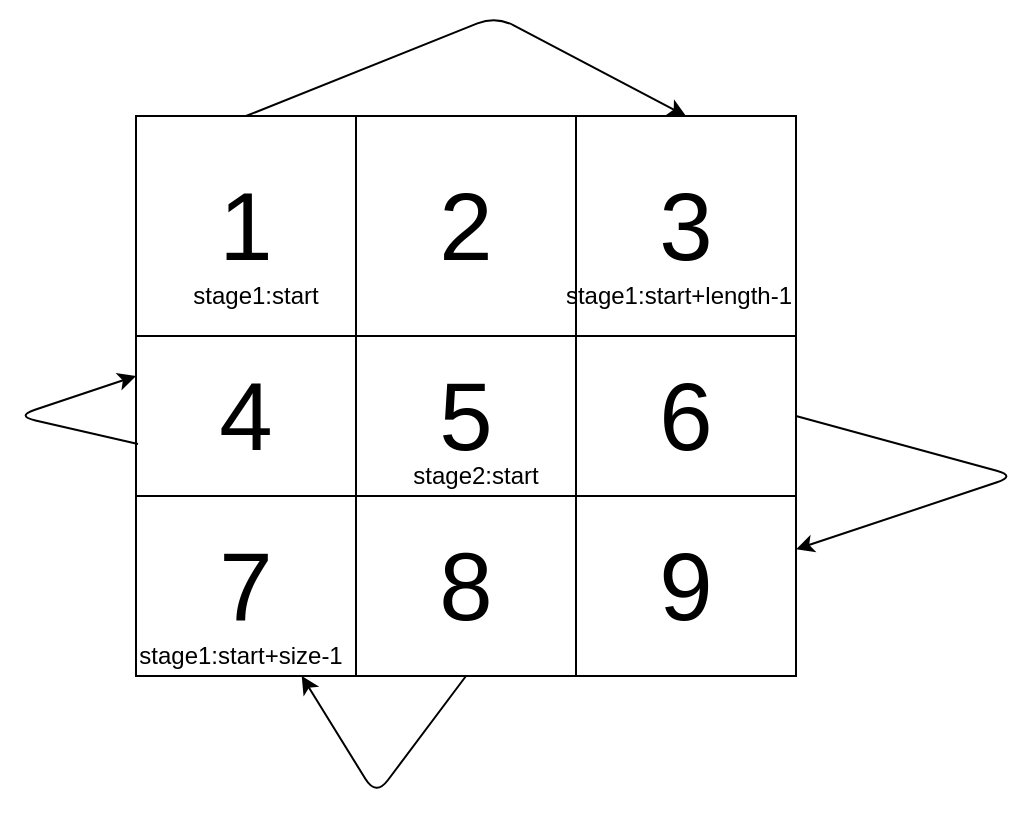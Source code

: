 <mxfile version="12.2.4" pages="1"><diagram id="_4UQdKb8Nr2KDpYczpor" name="Page-1"><mxGraphModel dx="2462" dy="1624" grid="1" gridSize="10" guides="1" tooltips="1" connect="1" arrows="1" fold="1" page="1" pageScale="1" pageWidth="827" pageHeight="1169" math="0" shadow="0"><root><mxCell id="0"/><mxCell id="1" parent="0"/><mxCell id="2" value="" style="rounded=0;whiteSpace=wrap;html=1;" parent="1" vertex="1"><mxGeometry x="-1570" y="-1090" width="320" height="280" as="geometry"/></mxCell><mxCell id="3" value="&lt;font style=&quot;font-size: 48px&quot;&gt;1&lt;/font&gt;" style="rounded=0;whiteSpace=wrap;html=1;" parent="1" vertex="1"><mxGeometry x="-1570" y="-1090" width="110" height="110" as="geometry"/></mxCell><mxCell id="4" value="&lt;font style=&quot;font-size: 48px&quot;&gt;4&lt;/font&gt;" style="rounded=0;whiteSpace=wrap;html=1;" parent="1" vertex="1"><mxGeometry x="-1570" y="-980" width="110" height="80" as="geometry"/></mxCell><mxCell id="5" value="&lt;font style=&quot;font-size: 48px&quot;&gt;7&lt;/font&gt;" style="rounded=0;whiteSpace=wrap;html=1;" parent="1" vertex="1"><mxGeometry x="-1570" y="-900" width="110" height="90" as="geometry"/></mxCell><mxCell id="6" value="&lt;font style=&quot;font-size: 48px&quot;&gt;2&lt;/font&gt;" style="rounded=0;whiteSpace=wrap;html=1;" parent="1" vertex="1"><mxGeometry x="-1460" y="-1090" width="110" height="110" as="geometry"/></mxCell><mxCell id="7" value="&lt;font style=&quot;font-size: 48px&quot;&gt;5&lt;/font&gt;" style="rounded=0;whiteSpace=wrap;html=1;" parent="1" vertex="1"><mxGeometry x="-1460" y="-980" width="110" height="80" as="geometry"/></mxCell><mxCell id="8" value="&lt;font style=&quot;font-size: 48px&quot;&gt;8&lt;/font&gt;" style="rounded=0;whiteSpace=wrap;html=1;" parent="1" vertex="1"><mxGeometry x="-1460" y="-900" width="110" height="90" as="geometry"/></mxCell><mxCell id="10" value="&lt;font style=&quot;font-size: 48px&quot;&gt;6&lt;/font&gt;" style="rounded=0;whiteSpace=wrap;html=1;" parent="1" vertex="1"><mxGeometry x="-1350" y="-980" width="110" height="80" as="geometry"/></mxCell><mxCell id="11" value="&lt;font style=&quot;font-size: 48px&quot;&gt;9&lt;/font&gt;" style="rounded=0;whiteSpace=wrap;html=1;" parent="1" vertex="1"><mxGeometry x="-1350" y="-900" width="110" height="90" as="geometry"/></mxCell><mxCell id="9" value="&lt;font style=&quot;font-size: 48px&quot;&gt;3&lt;/font&gt;" style="rounded=0;whiteSpace=wrap;html=1;" parent="1" vertex="1"><mxGeometry x="-1350" y="-1090" width="110" height="110" as="geometry"/></mxCell><mxCell id="12" value="" style="endArrow=classic;html=1;exitX=0.5;exitY=0;exitDx=0;exitDy=0;entryX=0.5;entryY=0;entryDx=0;entryDy=0;" parent="1" source="3" target="9" edge="1"><mxGeometry width="50" height="50" relative="1" as="geometry"><mxPoint x="-1510" y="-1035" as="sourcePoint"/><mxPoint x="-1460" y="-1085" as="targetPoint"/><Array as="points"><mxPoint x="-1390" y="-1140"/></Array></mxGeometry></mxCell><mxCell id="14" value="" style="endArrow=classic;html=1;exitX=1;exitY=0.5;exitDx=0;exitDy=0;" parent="1" source="10" target="11" edge="1"><mxGeometry width="50" height="50" relative="1" as="geometry"><mxPoint x="-1160" y="-990" as="sourcePoint"/><mxPoint x="-1110" y="-1040" as="targetPoint"/><Array as="points"><mxPoint x="-1130" y="-910"/></Array></mxGeometry></mxCell><mxCell id="15" value="" style="endArrow=classic;html=1;exitX=0.5;exitY=1;exitDx=0;exitDy=0;" parent="1" source="8" target="5" edge="1"><mxGeometry width="50" height="50" relative="1" as="geometry"><mxPoint x="-1300" y="-740" as="sourcePoint"/><mxPoint x="-1250" y="-790" as="targetPoint"/><Array as="points"><mxPoint x="-1450" y="-750"/></Array></mxGeometry></mxCell><mxCell id="16" value="" style="endArrow=classic;html=1;exitX=0.009;exitY=0.675;exitDx=0;exitDy=0;exitPerimeter=0;entryX=0;entryY=0.25;entryDx=0;entryDy=0;" parent="1" source="4" target="4" edge="1"><mxGeometry width="50" height="50" relative="1" as="geometry"><mxPoint x="-1680" y="-900" as="sourcePoint"/><mxPoint x="-1630" y="-950" as="targetPoint"/><Array as="points"><mxPoint x="-1630" y="-940"/></Array></mxGeometry></mxCell><mxCell id="18" value="stage1:start" style="text;html=1;strokeColor=none;fillColor=none;align=center;verticalAlign=middle;whiteSpace=wrap;rounded=0;" parent="1" vertex="1"><mxGeometry x="-1530" y="-1010" width="40" height="20" as="geometry"/></mxCell><mxCell id="19" value="stage2:start" style="text;html=1;strokeColor=none;fillColor=none;align=center;verticalAlign=middle;whiteSpace=wrap;rounded=0;" parent="1" vertex="1"><mxGeometry x="-1420" y="-920" width="40" height="20" as="geometry"/></mxCell><mxCell id="20" value="stage1:start+length-1" style="text;html=1;strokeColor=none;fillColor=none;align=center;verticalAlign=middle;whiteSpace=wrap;rounded=0;" parent="1" vertex="1"><mxGeometry x="-1357" y="-1010" width="117" height="20" as="geometry"/></mxCell><mxCell id="21" value="stage1:start+size-1" style="text;html=1;strokeColor=none;fillColor=none;align=center;verticalAlign=middle;whiteSpace=wrap;rounded=0;" parent="1" vertex="1"><mxGeometry x="-1575" y="-830" width="115" height="20" as="geometry"/></mxCell></root></mxGraphModel></diagram></mxfile>